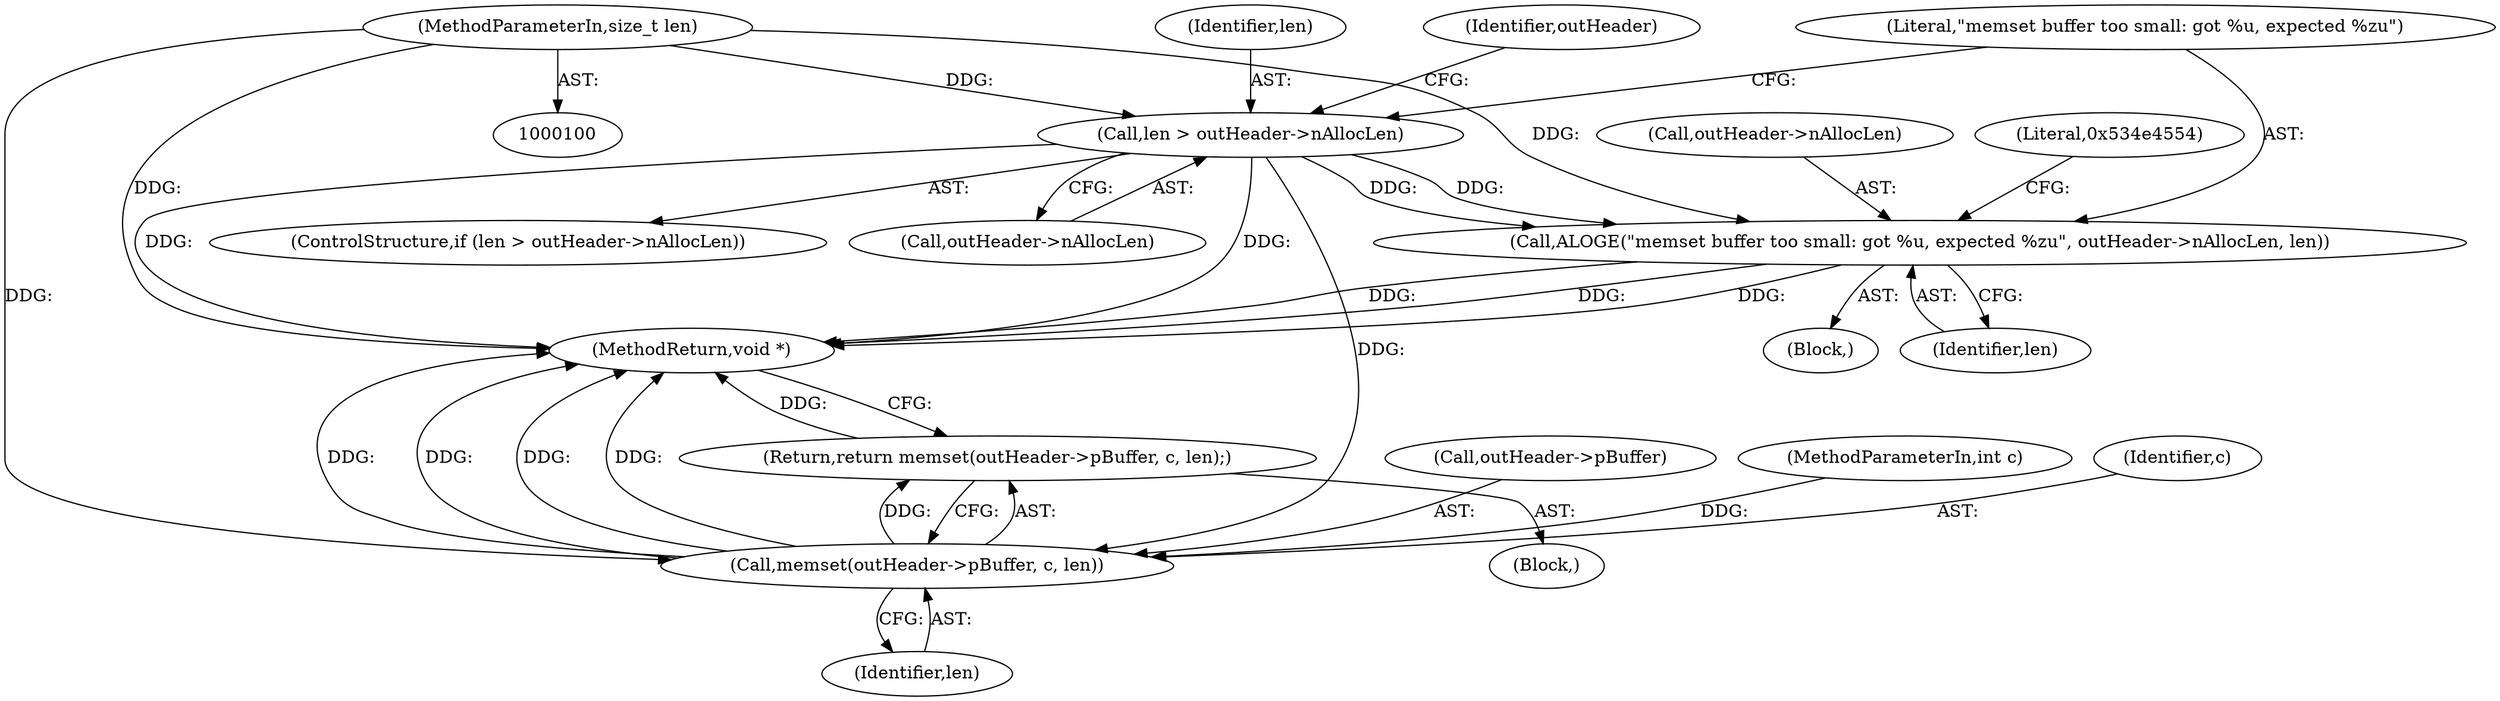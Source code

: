digraph "0_Android_c17ad2f0c7e00fd1bbf01d0dfed41f72d78267ad@pointer" {
"1000106" [label="(Call,len > outHeader->nAllocLen)"];
"1000103" [label="(MethodParameterIn,size_t len)"];
"1000112" [label="(Call,ALOGE(\"memset buffer too small: got %u, expected %zu\", outHeader->nAllocLen, len))"];
"1000132" [label="(Call,memset(outHeader->pBuffer, c, len))"];
"1000131" [label="(Return,return memset(outHeader->pBuffer, c, len);)"];
"1000133" [label="(Call,outHeader->pBuffer)"];
"1000114" [label="(Call,outHeader->nAllocLen)"];
"1000137" [label="(Identifier,len)"];
"1000134" [label="(Identifier,outHeader)"];
"1000119" [label="(Literal,0x534e4554)"];
"1000105" [label="(ControlStructure,if (len > outHeader->nAllocLen))"];
"1000138" [label="(MethodReturn,void *)"];
"1000108" [label="(Call,outHeader->nAllocLen)"];
"1000117" [label="(Identifier,len)"];
"1000107" [label="(Identifier,len)"];
"1000103" [label="(MethodParameterIn,size_t len)"];
"1000106" [label="(Call,len > outHeader->nAllocLen)"];
"1000112" [label="(Call,ALOGE(\"memset buffer too small: got %u, expected %zu\", outHeader->nAllocLen, len))"];
"1000111" [label="(Block,)"];
"1000102" [label="(MethodParameterIn,int c)"];
"1000113" [label="(Literal,\"memset buffer too small: got %u, expected %zu\")"];
"1000132" [label="(Call,memset(outHeader->pBuffer, c, len))"];
"1000131" [label="(Return,return memset(outHeader->pBuffer, c, len);)"];
"1000104" [label="(Block,)"];
"1000136" [label="(Identifier,c)"];
"1000106" -> "1000105"  [label="AST: "];
"1000106" -> "1000108"  [label="CFG: "];
"1000107" -> "1000106"  [label="AST: "];
"1000108" -> "1000106"  [label="AST: "];
"1000113" -> "1000106"  [label="CFG: "];
"1000134" -> "1000106"  [label="CFG: "];
"1000106" -> "1000138"  [label="DDG: "];
"1000106" -> "1000138"  [label="DDG: "];
"1000103" -> "1000106"  [label="DDG: "];
"1000106" -> "1000112"  [label="DDG: "];
"1000106" -> "1000112"  [label="DDG: "];
"1000106" -> "1000132"  [label="DDG: "];
"1000103" -> "1000100"  [label="AST: "];
"1000103" -> "1000138"  [label="DDG: "];
"1000103" -> "1000112"  [label="DDG: "];
"1000103" -> "1000132"  [label="DDG: "];
"1000112" -> "1000111"  [label="AST: "];
"1000112" -> "1000117"  [label="CFG: "];
"1000113" -> "1000112"  [label="AST: "];
"1000114" -> "1000112"  [label="AST: "];
"1000117" -> "1000112"  [label="AST: "];
"1000119" -> "1000112"  [label="CFG: "];
"1000112" -> "1000138"  [label="DDG: "];
"1000112" -> "1000138"  [label="DDG: "];
"1000112" -> "1000138"  [label="DDG: "];
"1000132" -> "1000131"  [label="AST: "];
"1000132" -> "1000137"  [label="CFG: "];
"1000133" -> "1000132"  [label="AST: "];
"1000136" -> "1000132"  [label="AST: "];
"1000137" -> "1000132"  [label="AST: "];
"1000131" -> "1000132"  [label="CFG: "];
"1000132" -> "1000138"  [label="DDG: "];
"1000132" -> "1000138"  [label="DDG: "];
"1000132" -> "1000138"  [label="DDG: "];
"1000132" -> "1000138"  [label="DDG: "];
"1000132" -> "1000131"  [label="DDG: "];
"1000102" -> "1000132"  [label="DDG: "];
"1000131" -> "1000104"  [label="AST: "];
"1000138" -> "1000131"  [label="CFG: "];
"1000131" -> "1000138"  [label="DDG: "];
}
